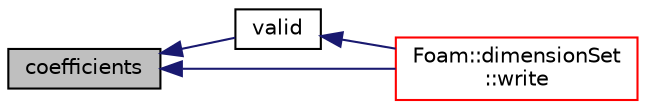 digraph "coefficients"
{
  bgcolor="transparent";
  edge [fontname="Helvetica",fontsize="10",labelfontname="Helvetica",labelfontsize="10"];
  node [fontname="Helvetica",fontsize="10",shape=record];
  rankdir="LR";
  Node352 [label="coefficients",height=0.2,width=0.4,color="black", fillcolor="grey75", style="filled", fontcolor="black"];
  Node352 -> Node353 [dir="back",color="midnightblue",fontsize="10",style="solid",fontname="Helvetica"];
  Node353 [label="valid",height=0.2,width=0.4,color="black",URL="$a27489.html#a315419f26d3c59fa143b49b90a019049",tooltip="Is there a valid inverse of the selected unit. "];
  Node353 -> Node354 [dir="back",color="midnightblue",fontsize="10",style="solid",fontname="Helvetica"];
  Node354 [label="Foam::dimensionSet\l::write",height=0.2,width=0.4,color="red",URL="$a27477.html#affe73e770350e3df39b9ad05ea58da0e",tooltip="Write using provided units. "];
  Node352 -> Node354 [dir="back",color="midnightblue",fontsize="10",style="solid",fontname="Helvetica"];
}
